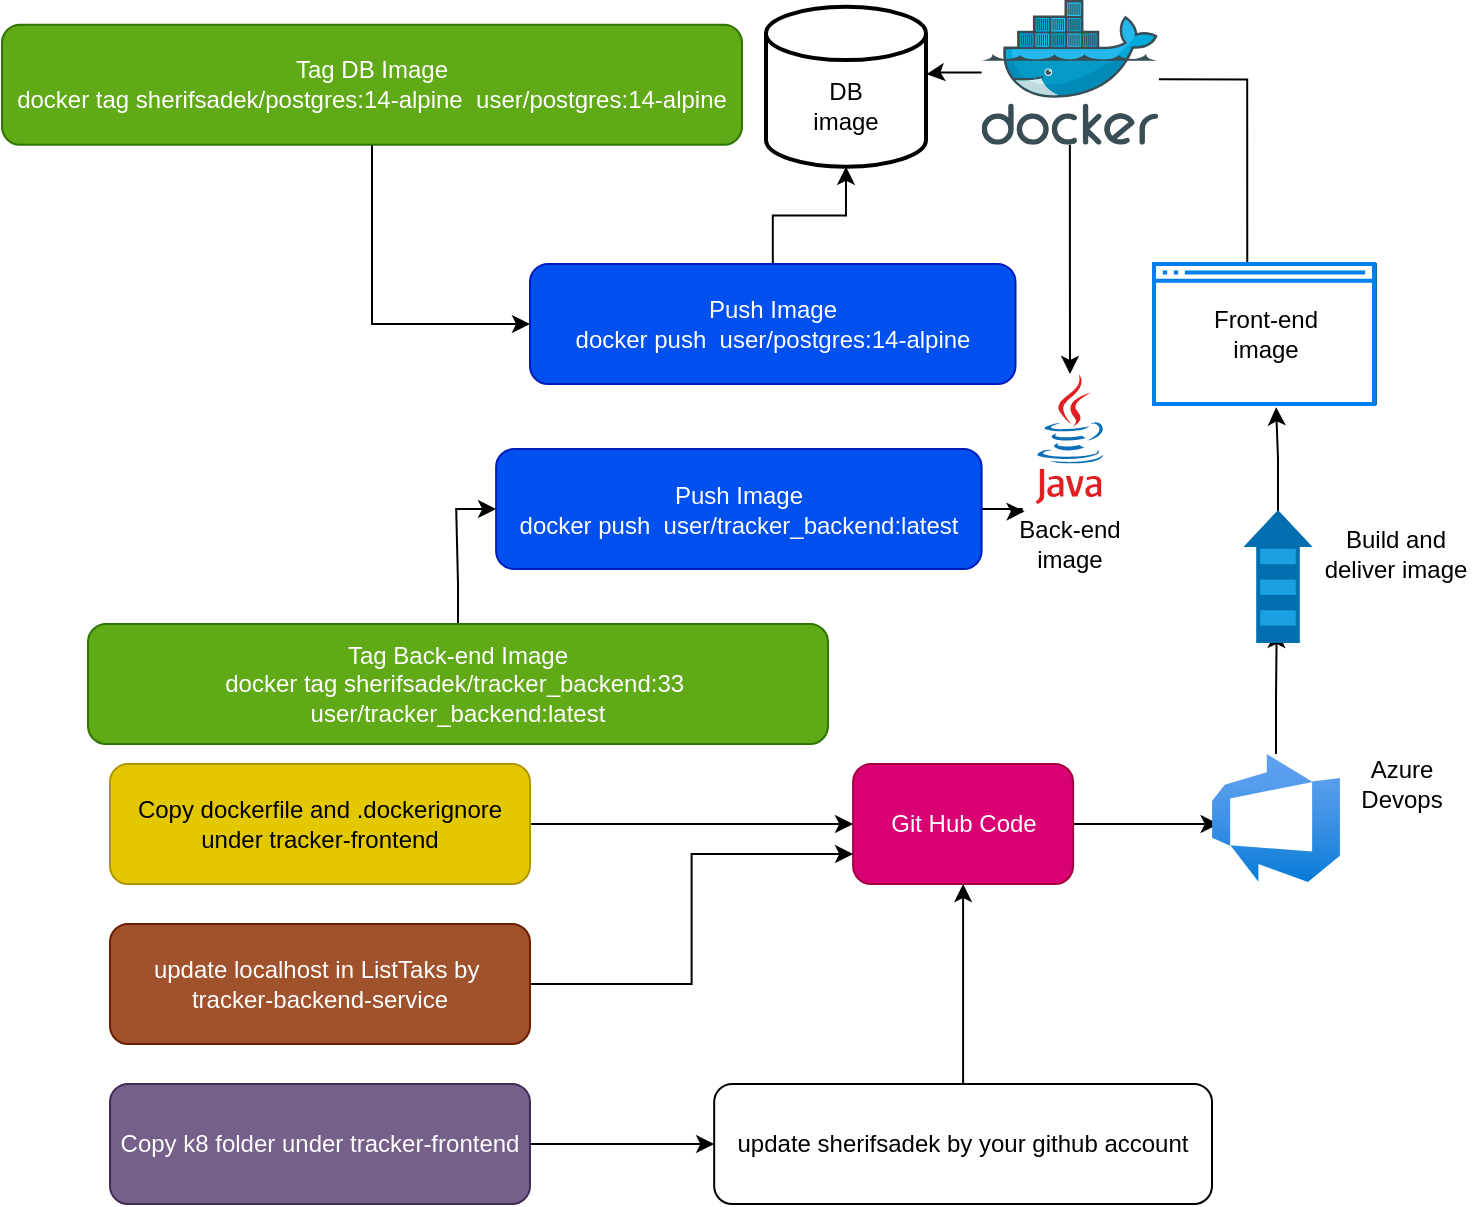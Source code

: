 <mxfile version="21.1.2" type="device">
  <diagram name="Page-1" id="0ZROX_-_hkMLpDDwW3bz">
    <mxGraphModel dx="1630" dy="496" grid="1" gridSize="10" guides="1" tooltips="1" connect="1" arrows="1" fold="1" page="1" pageScale="1" pageWidth="850" pageHeight="1100" math="0" shadow="0">
      <root>
        <mxCell id="0" />
        <mxCell id="1" parent="0" />
        <mxCell id="9y59KQObyjGWUPsLfXTH-15" style="edgeStyle=orthogonalEdgeStyle;rounded=0;orthogonalLoop=1;jettySize=auto;html=1;" parent="1" source="9y59KQObyjGWUPsLfXTH-2" target="9y59KQObyjGWUPsLfXTH-13" edge="1">
          <mxGeometry relative="1" as="geometry" />
        </mxCell>
        <mxCell id="gm2J9ZSSeEHDrNhwA70d-5" style="edgeStyle=orthogonalEdgeStyle;rounded=0;orthogonalLoop=1;jettySize=auto;html=1;entryX=1.004;entryY=0.421;entryDx=0;entryDy=0;entryPerimeter=0;" parent="1" source="9y59KQObyjGWUPsLfXTH-2" target="9y59KQObyjGWUPsLfXTH-7" edge="1">
          <mxGeometry relative="1" as="geometry" />
        </mxCell>
        <mxCell id="gm2J9ZSSeEHDrNhwA70d-11" style="edgeStyle=orthogonalEdgeStyle;rounded=0;orthogonalLoop=1;jettySize=auto;html=1;entryX=0.424;entryY=0.148;entryDx=0;entryDy=0;entryPerimeter=0;exitX=1.004;exitY=0.548;exitDx=0;exitDy=0;exitPerimeter=0;" parent="1" source="9y59KQObyjGWUPsLfXTH-2" target="9y59KQObyjGWUPsLfXTH-16" edge="1">
          <mxGeometry relative="1" as="geometry" />
        </mxCell>
        <mxCell id="9y59KQObyjGWUPsLfXTH-2" value="" style="image;sketch=0;aspect=fixed;html=1;points=[];align=center;fontSize=12;image=img/lib/mscae/Docker.svg;" parent="1" vertex="1">
          <mxGeometry x="462.8" y="58" width="88.29" height="72.39" as="geometry" />
        </mxCell>
        <mxCell id="9y59KQObyjGWUPsLfXTH-26" value="" style="group;fillColor=#b1ddf0;strokeColor=#10739e;" parent="1" vertex="1" connectable="0">
          <mxGeometry x="550" y="190" width="110" height="70" as="geometry" />
        </mxCell>
        <mxCell id="9y59KQObyjGWUPsLfXTH-16" value="" style="html=1;verticalLabelPosition=bottom;align=center;labelBackgroundColor=#ffffff;verticalAlign=top;strokeWidth=2;strokeColor=#0080F0;shadow=0;dashed=0;shape=mxgraph.ios7.icons.window;" parent="9y59KQObyjGWUPsLfXTH-26" vertex="1">
          <mxGeometry x="-1" width="110" height="70" as="geometry" />
        </mxCell>
        <mxCell id="9y59KQObyjGWUPsLfXTH-20" value="Front-end&lt;br&gt;image" style="text;html=1;strokeColor=none;fillColor=none;align=center;verticalAlign=middle;whiteSpace=wrap;rounded=0;" parent="9y59KQObyjGWUPsLfXTH-26" vertex="1">
          <mxGeometry x="25" y="20" width="60" height="30" as="geometry" />
        </mxCell>
        <mxCell id="9y59KQObyjGWUPsLfXTH-27" value="" style="group" parent="1" vertex="1" connectable="0">
          <mxGeometry x="477" y="245" width="70.3" height="135" as="geometry" />
        </mxCell>
        <mxCell id="9y59KQObyjGWUPsLfXTH-13" value="" style="dashed=0;outlineConnect=0;html=1;align=center;labelPosition=center;verticalLabelPosition=bottom;verticalAlign=top;shape=mxgraph.weblogos.java" parent="9y59KQObyjGWUPsLfXTH-27" vertex="1">
          <mxGeometry x="12.8" width="34.4" height="65" as="geometry" />
        </mxCell>
        <mxCell id="9y59KQObyjGWUPsLfXTH-22" value="Back-end&lt;br&gt;image" style="text;html=1;strokeColor=none;fillColor=none;align=center;verticalAlign=middle;whiteSpace=wrap;rounded=0;" parent="9y59KQObyjGWUPsLfXTH-27" vertex="1">
          <mxGeometry y="70" width="60" height="30" as="geometry" />
        </mxCell>
        <mxCell id="9y59KQObyjGWUPsLfXTH-28" value="" style="group;" parent="1" vertex="1" connectable="0">
          <mxGeometry x="355" y="61.39" width="92.5" height="105" as="geometry" />
        </mxCell>
        <mxCell id="9y59KQObyjGWUPsLfXTH-7" value="" style="strokeWidth=2;html=1;shape=mxgraph.flowchart.database;whiteSpace=wrap;" parent="9y59KQObyjGWUPsLfXTH-28" vertex="1">
          <mxGeometry width="80" height="80" as="geometry" />
        </mxCell>
        <mxCell id="9y59KQObyjGWUPsLfXTH-21" value="DB&lt;br&gt;image" style="text;html=1;strokeColor=none;fillColor=none;align=center;verticalAlign=middle;whiteSpace=wrap;rounded=0;" parent="9y59KQObyjGWUPsLfXTH-28" vertex="1">
          <mxGeometry x="10" y="35" width="60" height="30" as="geometry" />
        </mxCell>
        <mxCell id="TY8R0GwiIOWvbL-nlF3m-2" style="edgeStyle=orthogonalEdgeStyle;rounded=0;orthogonalLoop=1;jettySize=auto;html=1;entryX=0.052;entryY=0.547;entryDx=0;entryDy=0;entryPerimeter=0;" edge="1" parent="1" source="9y59KQObyjGWUPsLfXTH-41" target="TY8R0GwiIOWvbL-nlF3m-1">
          <mxGeometry relative="1" as="geometry" />
        </mxCell>
        <mxCell id="9y59KQObyjGWUPsLfXTH-41" value="Git Hub Code" style="whiteSpace=wrap;html=1;rounded=1;fillColor=#d80073;strokeColor=#A50040;fontColor=#ffffff;" parent="1" vertex="1">
          <mxGeometry x="398.55" y="440" width="110" height="60" as="geometry" />
        </mxCell>
        <mxCell id="gm2J9ZSSeEHDrNhwA70d-2" style="edgeStyle=orthogonalEdgeStyle;rounded=0;orthogonalLoop=1;jettySize=auto;html=1;entryX=0;entryY=0.5;entryDx=0;entryDy=0;" parent="1" source="9y59KQObyjGWUPsLfXTH-44" target="9y59KQObyjGWUPsLfXTH-47" edge="1">
          <mxGeometry relative="1" as="geometry" />
        </mxCell>
        <mxCell id="9y59KQObyjGWUPsLfXTH-44" value="Tag Back-end Image&lt;br&gt;docker tag sherifsadek/tracker_backend:33&amp;nbsp; user/tracker_backend:latest" style="rounded=1;whiteSpace=wrap;html=1;fillColor=#60a917;fontColor=#ffffff;strokeColor=#2D7600;" parent="1" vertex="1">
          <mxGeometry x="16" y="370" width="370" height="60" as="geometry" />
        </mxCell>
        <mxCell id="gm2J9ZSSeEHDrNhwA70d-1" style="edgeStyle=orthogonalEdgeStyle;rounded=0;orthogonalLoop=1;jettySize=auto;html=1;entryX=0;entryY=0.5;entryDx=0;entryDy=0;" parent="1" source="9y59KQObyjGWUPsLfXTH-45" target="9y59KQObyjGWUPsLfXTH-46" edge="1">
          <mxGeometry relative="1" as="geometry" />
        </mxCell>
        <mxCell id="9y59KQObyjGWUPsLfXTH-45" value="Tag DB Image&lt;br&gt;docker tag sherifsadek/postgres:14-alpine&amp;nbsp; user/postgres:14-alpine" style="rounded=1;whiteSpace=wrap;html=1;fillColor=#60a917;fontColor=#ffffff;strokeColor=#2D7600;" parent="1" vertex="1">
          <mxGeometry x="-27" y="70.39" width="370" height="60" as="geometry" />
        </mxCell>
        <mxCell id="gm2J9ZSSeEHDrNhwA70d-6" style="edgeStyle=orthogonalEdgeStyle;rounded=0;orthogonalLoop=1;jettySize=auto;html=1;entryX=0.5;entryY=1;entryDx=0;entryDy=0;entryPerimeter=0;" parent="1" source="9y59KQObyjGWUPsLfXTH-46" target="9y59KQObyjGWUPsLfXTH-7" edge="1">
          <mxGeometry relative="1" as="geometry" />
        </mxCell>
        <mxCell id="9y59KQObyjGWUPsLfXTH-46" value="Push Image&lt;br&gt;docker push&amp;nbsp;&amp;nbsp;user/postgres:14-alpine" style="rounded=1;whiteSpace=wrap;html=1;fillColor=#0050ef;fontColor=#ffffff;strokeColor=#001DBC;" parent="1" vertex="1">
          <mxGeometry x="237" y="190" width="242.75" height="60" as="geometry" />
        </mxCell>
        <mxCell id="gm2J9ZSSeEHDrNhwA70d-3" style="edgeStyle=orthogonalEdgeStyle;rounded=0;orthogonalLoop=1;jettySize=auto;html=1;entryX=0.122;entryY=-0.044;entryDx=0;entryDy=0;entryPerimeter=0;" parent="1" source="9y59KQObyjGWUPsLfXTH-47" target="9y59KQObyjGWUPsLfXTH-22" edge="1">
          <mxGeometry relative="1" as="geometry" />
        </mxCell>
        <mxCell id="9y59KQObyjGWUPsLfXTH-47" value="Push Image&lt;br&gt;docker push&amp;nbsp;&amp;nbsp;user/tracker_backend:latest" style="rounded=1;whiteSpace=wrap;html=1;fillColor=#0050ef;fontColor=#ffffff;strokeColor=#001DBC;" parent="1" vertex="1">
          <mxGeometry x="220.05" y="282.5" width="242.75" height="60" as="geometry" />
        </mxCell>
        <mxCell id="TY8R0GwiIOWvbL-nlF3m-6" style="edgeStyle=orthogonalEdgeStyle;rounded=0;orthogonalLoop=1;jettySize=auto;html=1;entryX=0.086;entryY=0.478;entryDx=0;entryDy=0;entryPerimeter=0;" edge="1" parent="1" source="TY8R0GwiIOWvbL-nlF3m-1" target="TY8R0GwiIOWvbL-nlF3m-3">
          <mxGeometry relative="1" as="geometry" />
        </mxCell>
        <mxCell id="TY8R0GwiIOWvbL-nlF3m-7" style="edgeStyle=orthogonalEdgeStyle;rounded=0;orthogonalLoop=1;jettySize=auto;html=1;entryX=0.555;entryY=1.024;entryDx=0;entryDy=0;entryPerimeter=0;" edge="1" parent="1" source="TY8R0GwiIOWvbL-nlF3m-3" target="9y59KQObyjGWUPsLfXTH-16">
          <mxGeometry relative="1" as="geometry" />
        </mxCell>
        <mxCell id="TY8R0GwiIOWvbL-nlF3m-9" value="" style="group" vertex="1" connectable="0" parent="1">
          <mxGeometry x="578" y="435" width="125" height="64" as="geometry" />
        </mxCell>
        <mxCell id="TY8R0GwiIOWvbL-nlF3m-1" value="" style="image;aspect=fixed;html=1;points=[];align=center;fontSize=12;image=img/lib/azure2/devops/Azure_DevOps.svg;" vertex="1" parent="TY8R0GwiIOWvbL-nlF3m-9">
          <mxGeometry width="64" height="64" as="geometry" />
        </mxCell>
        <mxCell id="TY8R0GwiIOWvbL-nlF3m-8" value="Azure Devops" style="text;html=1;strokeColor=none;fillColor=none;align=center;verticalAlign=middle;whiteSpace=wrap;rounded=0;" vertex="1" parent="TY8R0GwiIOWvbL-nlF3m-9">
          <mxGeometry x="65" width="60" height="30" as="geometry" />
        </mxCell>
        <mxCell id="TY8R0GwiIOWvbL-nlF3m-11" value="" style="group" vertex="1" connectable="0" parent="1">
          <mxGeometry x="596" y="314.5" width="114" height="64" as="geometry" />
        </mxCell>
        <mxCell id="TY8R0GwiIOWvbL-nlF3m-3" value="" style="verticalLabelPosition=bottom;html=1;verticalAlign=top;strokeWidth=2;shape=mxgraph.lean_mapping.push_arrow;rotation=-90;fillColor=#1ba1e2;fontColor=#ffffff;strokeColor=#006EAF;" vertex="1" parent="TY8R0GwiIOWvbL-nlF3m-11">
          <mxGeometry x="-17" y="17" width="64" height="30" as="geometry" />
        </mxCell>
        <mxCell id="TY8R0GwiIOWvbL-nlF3m-10" value="Build and deliver image" style="text;html=1;strokeColor=none;fillColor=none;align=center;verticalAlign=middle;whiteSpace=wrap;rounded=0;" vertex="1" parent="TY8R0GwiIOWvbL-nlF3m-11">
          <mxGeometry x="34" y="5.5" width="80" height="30" as="geometry" />
        </mxCell>
        <mxCell id="TY8R0GwiIOWvbL-nlF3m-16" style="edgeStyle=orthogonalEdgeStyle;rounded=0;orthogonalLoop=1;jettySize=auto;html=1;entryX=0;entryY=0.5;entryDx=0;entryDy=0;" edge="1" parent="1" source="TY8R0GwiIOWvbL-nlF3m-12" target="TY8R0GwiIOWvbL-nlF3m-15">
          <mxGeometry relative="1" as="geometry" />
        </mxCell>
        <mxCell id="TY8R0GwiIOWvbL-nlF3m-12" value="Copy k8 folder under tracker-frontend" style="whiteSpace=wrap;html=1;rounded=1;fillColor=#76608a;fontColor=#ffffff;strokeColor=#432D57;" vertex="1" parent="1">
          <mxGeometry x="27" y="600" width="210" height="60" as="geometry" />
        </mxCell>
        <mxCell id="TY8R0GwiIOWvbL-nlF3m-18" style="edgeStyle=orthogonalEdgeStyle;rounded=0;orthogonalLoop=1;jettySize=auto;html=1;" edge="1" parent="1" source="TY8R0GwiIOWvbL-nlF3m-14" target="9y59KQObyjGWUPsLfXTH-41">
          <mxGeometry relative="1" as="geometry" />
        </mxCell>
        <mxCell id="TY8R0GwiIOWvbL-nlF3m-14" value="Copy dockerfile and .dockerignore under tracker-frontend" style="whiteSpace=wrap;html=1;rounded=1;fillColor=#e3c800;strokeColor=#B09500;fontColor=#000000;" vertex="1" parent="1">
          <mxGeometry x="27" y="440" width="210" height="60" as="geometry" />
        </mxCell>
        <mxCell id="TY8R0GwiIOWvbL-nlF3m-17" style="edgeStyle=orthogonalEdgeStyle;rounded=0;orthogonalLoop=1;jettySize=auto;html=1;entryX=0.5;entryY=1;entryDx=0;entryDy=0;" edge="1" parent="1" source="TY8R0GwiIOWvbL-nlF3m-15" target="9y59KQObyjGWUPsLfXTH-41">
          <mxGeometry relative="1" as="geometry" />
        </mxCell>
        <mxCell id="TY8R0GwiIOWvbL-nlF3m-15" value="update sherifsadek by your github account" style="whiteSpace=wrap;html=1;rounded=1;" vertex="1" parent="1">
          <mxGeometry x="329.09" y="600" width="248.91" height="60" as="geometry" />
        </mxCell>
        <mxCell id="TY8R0GwiIOWvbL-nlF3m-22" style="edgeStyle=orthogonalEdgeStyle;rounded=0;orthogonalLoop=1;jettySize=auto;html=1;entryX=0;entryY=0.75;entryDx=0;entryDy=0;" edge="1" parent="1" source="TY8R0GwiIOWvbL-nlF3m-19" target="9y59KQObyjGWUPsLfXTH-41">
          <mxGeometry relative="1" as="geometry" />
        </mxCell>
        <mxCell id="TY8R0GwiIOWvbL-nlF3m-19" value="update localhost in ListTaks by&amp;nbsp;&lt;br&gt;tracker-backend-service" style="whiteSpace=wrap;html=1;rounded=1;fillColor=#a0522d;fontColor=#ffffff;strokeColor=#6D1F00;" vertex="1" parent="1">
          <mxGeometry x="27" y="520" width="210" height="60" as="geometry" />
        </mxCell>
      </root>
    </mxGraphModel>
  </diagram>
</mxfile>
